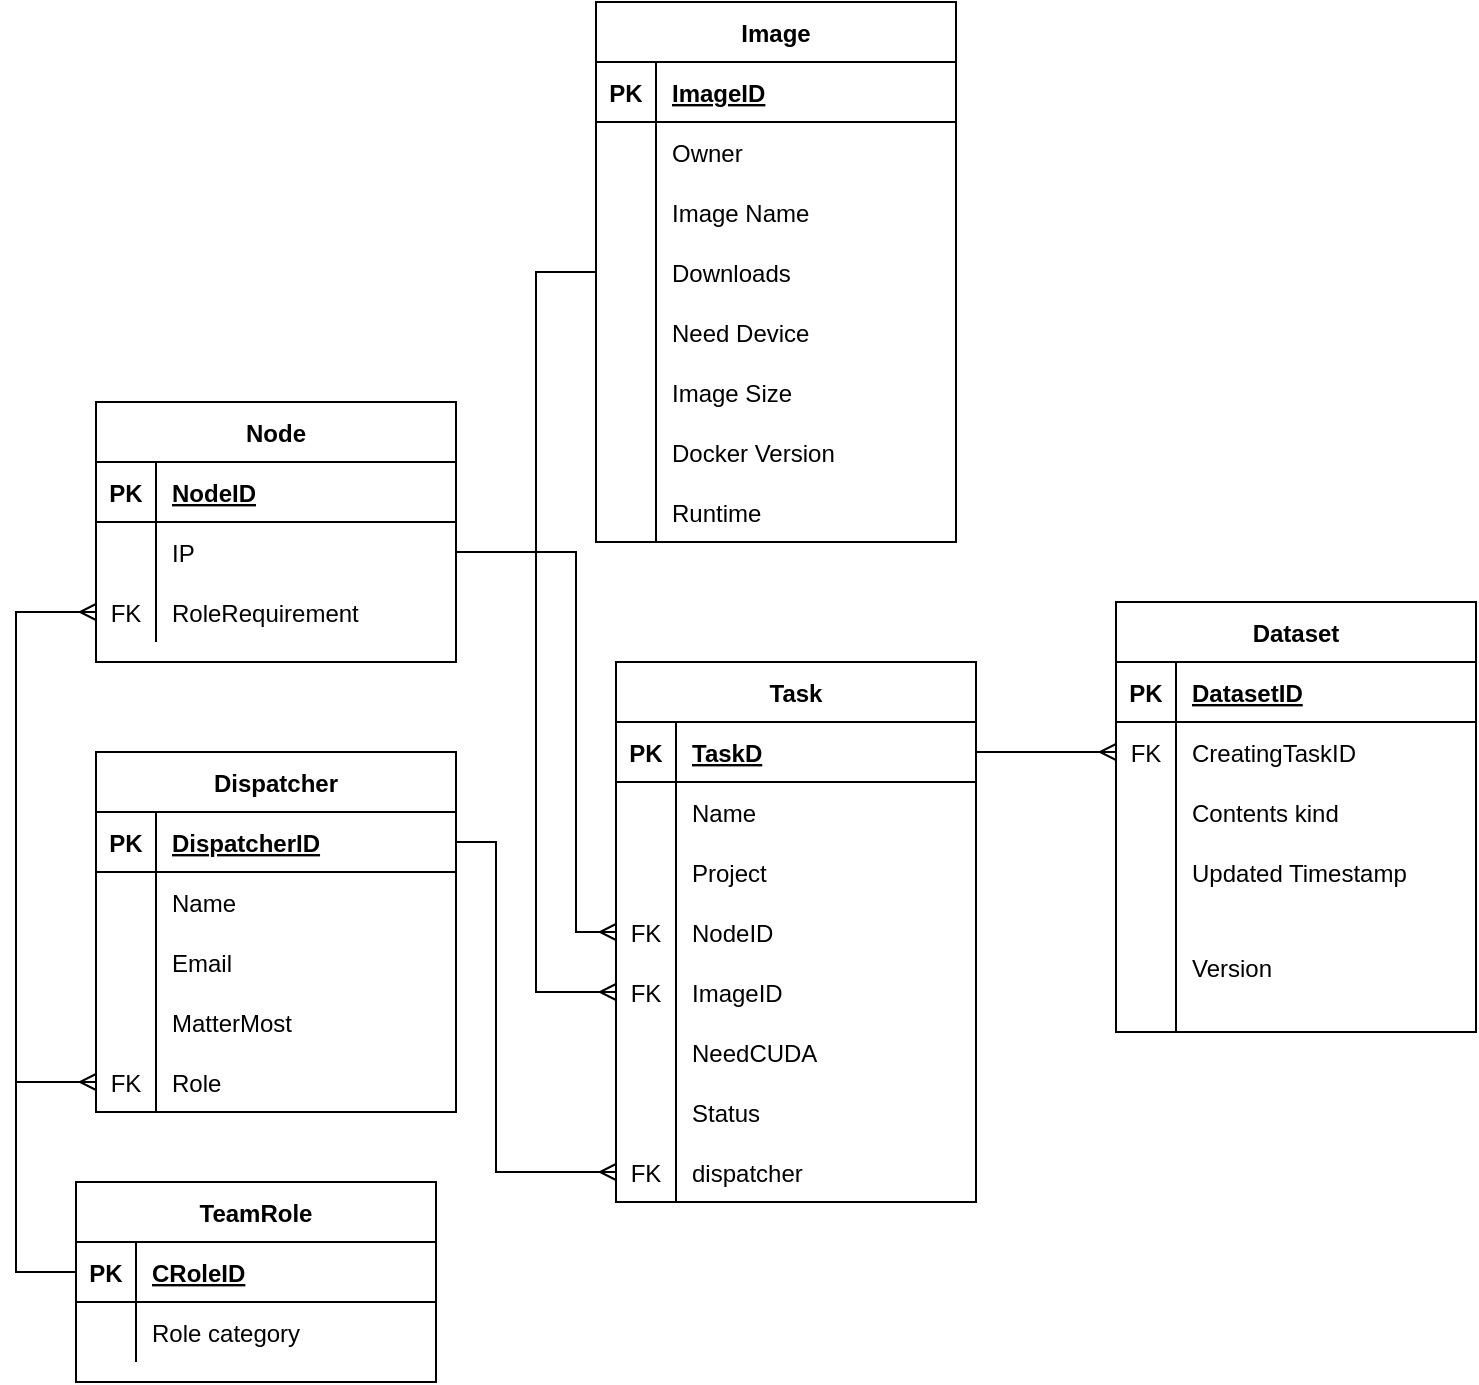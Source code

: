 <mxfile pages="2">
    <diagram id="Lc61Oj9iBNVvq9Qi2prH" name="Страница 1">
        <mxGraphModel grid="1" gridSize="10" guides="1" tooltips="1" connect="1" arrows="1" page="1" fold="1" pageScale="1" pageWidth="827" pageHeight="1169" math="0" shadow="0">
            <root>
                <mxCell id="0"/>
                <mxCell id="1" parent="0"/>
                <mxCell id="X6WaeSLlBuZF8RS0wWXy-1" value="Task" style="shape=table;startSize=30;container=1;collapsible=1;childLayout=tableLayout;fixedRows=1;rowLines=0;fontStyle=1;align=center;resizeLast=1;" parent="1" vertex="1">
                    <mxGeometry x="370" y="730" width="180" height="270" as="geometry"/>
                </mxCell>
                <mxCell id="X6WaeSLlBuZF8RS0wWXy-2" value="" style="shape=partialRectangle;collapsible=0;dropTarget=0;pointerEvents=0;fillColor=none;top=0;left=0;bottom=1;right=0;points=[[0,0.5],[1,0.5]];portConstraint=eastwest;" parent="X6WaeSLlBuZF8RS0wWXy-1" vertex="1">
                    <mxGeometry y="30" width="180" height="30" as="geometry"/>
                </mxCell>
                <mxCell id="X6WaeSLlBuZF8RS0wWXy-3" value="PK" style="shape=partialRectangle;connectable=0;fillColor=none;top=0;left=0;bottom=0;right=0;fontStyle=1;overflow=hidden;" parent="X6WaeSLlBuZF8RS0wWXy-2" vertex="1">
                    <mxGeometry width="30" height="30" as="geometry">
                        <mxRectangle width="30" height="30" as="alternateBounds"/>
                    </mxGeometry>
                </mxCell>
                <mxCell id="X6WaeSLlBuZF8RS0wWXy-4" value="TaskD" style="shape=partialRectangle;connectable=0;fillColor=none;top=0;left=0;bottom=0;right=0;align=left;spacingLeft=6;fontStyle=5;overflow=hidden;" parent="X6WaeSLlBuZF8RS0wWXy-2" vertex="1">
                    <mxGeometry x="30" width="150" height="30" as="geometry">
                        <mxRectangle width="150" height="30" as="alternateBounds"/>
                    </mxGeometry>
                </mxCell>
                <mxCell id="X6WaeSLlBuZF8RS0wWXy-5" value="" style="shape=partialRectangle;collapsible=0;dropTarget=0;pointerEvents=0;fillColor=none;top=0;left=0;bottom=0;right=0;points=[[0,0.5],[1,0.5]];portConstraint=eastwest;" parent="X6WaeSLlBuZF8RS0wWXy-1" vertex="1">
                    <mxGeometry y="60" width="180" height="30" as="geometry"/>
                </mxCell>
                <mxCell id="X6WaeSLlBuZF8RS0wWXy-6" value="" style="shape=partialRectangle;connectable=0;fillColor=none;top=0;left=0;bottom=0;right=0;editable=1;overflow=hidden;" parent="X6WaeSLlBuZF8RS0wWXy-5" vertex="1">
                    <mxGeometry width="30" height="30" as="geometry">
                        <mxRectangle width="30" height="30" as="alternateBounds"/>
                    </mxGeometry>
                </mxCell>
                <mxCell id="X6WaeSLlBuZF8RS0wWXy-7" value="Name" style="shape=partialRectangle;connectable=0;fillColor=none;top=0;left=0;bottom=0;right=0;align=left;spacingLeft=6;overflow=hidden;" parent="X6WaeSLlBuZF8RS0wWXy-5" vertex="1">
                    <mxGeometry x="30" width="150" height="30" as="geometry">
                        <mxRectangle width="150" height="30" as="alternateBounds"/>
                    </mxGeometry>
                </mxCell>
                <mxCell id="X6WaeSLlBuZF8RS0wWXy-8" value="" style="shape=partialRectangle;collapsible=0;dropTarget=0;pointerEvents=0;fillColor=none;top=0;left=0;bottom=0;right=0;points=[[0,0.5],[1,0.5]];portConstraint=eastwest;" parent="X6WaeSLlBuZF8RS0wWXy-1" vertex="1">
                    <mxGeometry y="90" width="180" height="30" as="geometry"/>
                </mxCell>
                <mxCell id="X6WaeSLlBuZF8RS0wWXy-9" value="" style="shape=partialRectangle;connectable=0;fillColor=none;top=0;left=0;bottom=0;right=0;editable=1;overflow=hidden;" parent="X6WaeSLlBuZF8RS0wWXy-8" vertex="1">
                    <mxGeometry width="30" height="30" as="geometry">
                        <mxRectangle width="30" height="30" as="alternateBounds"/>
                    </mxGeometry>
                </mxCell>
                <mxCell id="X6WaeSLlBuZF8RS0wWXy-10" value="Project" style="shape=partialRectangle;connectable=0;fillColor=none;top=0;left=0;bottom=0;right=0;align=left;spacingLeft=6;overflow=hidden;" parent="X6WaeSLlBuZF8RS0wWXy-8" vertex="1">
                    <mxGeometry x="30" width="150" height="30" as="geometry">
                        <mxRectangle width="150" height="30" as="alternateBounds"/>
                    </mxGeometry>
                </mxCell>
                <mxCell id="X6WaeSLlBuZF8RS0wWXy-11" style="shape=partialRectangle;collapsible=0;dropTarget=0;pointerEvents=0;fillColor=none;top=0;left=0;bottom=0;right=0;points=[[0,0.5],[1,0.5]];portConstraint=eastwest;" parent="X6WaeSLlBuZF8RS0wWXy-1" vertex="1">
                    <mxGeometry y="120" width="180" height="30" as="geometry"/>
                </mxCell>
                <mxCell id="X6WaeSLlBuZF8RS0wWXy-12" value="FK" style="shape=partialRectangle;connectable=0;fillColor=none;top=0;left=0;bottom=0;right=0;editable=1;overflow=hidden;" parent="X6WaeSLlBuZF8RS0wWXy-11" vertex="1">
                    <mxGeometry width="30" height="30" as="geometry">
                        <mxRectangle width="30" height="30" as="alternateBounds"/>
                    </mxGeometry>
                </mxCell>
                <mxCell id="X6WaeSLlBuZF8RS0wWXy-13" value="NodeID" style="shape=partialRectangle;connectable=0;fillColor=none;top=0;left=0;bottom=0;right=0;align=left;spacingLeft=6;overflow=hidden;" parent="X6WaeSLlBuZF8RS0wWXy-11" vertex="1">
                    <mxGeometry x="30" width="150" height="30" as="geometry">
                        <mxRectangle width="150" height="30" as="alternateBounds"/>
                    </mxGeometry>
                </mxCell>
                <mxCell id="X6WaeSLlBuZF8RS0wWXy-14" value="" style="shape=partialRectangle;collapsible=0;dropTarget=0;pointerEvents=0;fillColor=none;top=0;left=0;bottom=0;right=0;points=[[0,0.5],[1,0.5]];portConstraint=eastwest;" parent="X6WaeSLlBuZF8RS0wWXy-1" vertex="1">
                    <mxGeometry y="150" width="180" height="30" as="geometry"/>
                </mxCell>
                <mxCell id="X6WaeSLlBuZF8RS0wWXy-15" value="FK" style="shape=partialRectangle;connectable=0;fillColor=none;top=0;left=0;bottom=0;right=0;editable=1;overflow=hidden;" parent="X6WaeSLlBuZF8RS0wWXy-14" vertex="1">
                    <mxGeometry width="30" height="30" as="geometry">
                        <mxRectangle width="30" height="30" as="alternateBounds"/>
                    </mxGeometry>
                </mxCell>
                <mxCell id="X6WaeSLlBuZF8RS0wWXy-16" value="ImageID" style="shape=partialRectangle;connectable=0;fillColor=none;top=0;left=0;bottom=0;right=0;align=left;spacingLeft=6;overflow=hidden;" parent="X6WaeSLlBuZF8RS0wWXy-14" vertex="1">
                    <mxGeometry x="30" width="150" height="30" as="geometry">
                        <mxRectangle width="150" height="30" as="alternateBounds"/>
                    </mxGeometry>
                </mxCell>
                <mxCell id="X6WaeSLlBuZF8RS0wWXy-17" style="shape=partialRectangle;collapsible=0;dropTarget=0;pointerEvents=0;fillColor=none;top=0;left=0;bottom=0;right=0;points=[[0,0.5],[1,0.5]];portConstraint=eastwest;" parent="X6WaeSLlBuZF8RS0wWXy-1" vertex="1">
                    <mxGeometry y="180" width="180" height="30" as="geometry"/>
                </mxCell>
                <mxCell id="X6WaeSLlBuZF8RS0wWXy-18" style="shape=partialRectangle;connectable=0;fillColor=none;top=0;left=0;bottom=0;right=0;editable=1;overflow=hidden;" parent="X6WaeSLlBuZF8RS0wWXy-17" vertex="1">
                    <mxGeometry width="30" height="30" as="geometry">
                        <mxRectangle width="30" height="30" as="alternateBounds"/>
                    </mxGeometry>
                </mxCell>
                <mxCell id="X6WaeSLlBuZF8RS0wWXy-19" value="NeedCUDA" style="shape=partialRectangle;connectable=0;fillColor=none;top=0;left=0;bottom=0;right=0;align=left;spacingLeft=6;overflow=hidden;" parent="X6WaeSLlBuZF8RS0wWXy-17" vertex="1">
                    <mxGeometry x="30" width="150" height="30" as="geometry">
                        <mxRectangle width="150" height="30" as="alternateBounds"/>
                    </mxGeometry>
                </mxCell>
                <mxCell id="X6WaeSLlBuZF8RS0wWXy-20" style="shape=partialRectangle;collapsible=0;dropTarget=0;pointerEvents=0;fillColor=none;top=0;left=0;bottom=0;right=0;points=[[0,0.5],[1,0.5]];portConstraint=eastwest;" parent="X6WaeSLlBuZF8RS0wWXy-1" vertex="1">
                    <mxGeometry y="210" width="180" height="30" as="geometry"/>
                </mxCell>
                <mxCell id="X6WaeSLlBuZF8RS0wWXy-21" style="shape=partialRectangle;connectable=0;fillColor=none;top=0;left=0;bottom=0;right=0;editable=1;overflow=hidden;" parent="X6WaeSLlBuZF8RS0wWXy-20" vertex="1">
                    <mxGeometry width="30" height="30" as="geometry">
                        <mxRectangle width="30" height="30" as="alternateBounds"/>
                    </mxGeometry>
                </mxCell>
                <mxCell id="X6WaeSLlBuZF8RS0wWXy-22" value="Status" style="shape=partialRectangle;connectable=0;fillColor=none;top=0;left=0;bottom=0;right=0;align=left;spacingLeft=6;overflow=hidden;" parent="X6WaeSLlBuZF8RS0wWXy-20" vertex="1">
                    <mxGeometry x="30" width="150" height="30" as="geometry">
                        <mxRectangle width="150" height="30" as="alternateBounds"/>
                    </mxGeometry>
                </mxCell>
                <mxCell id="X6WaeSLlBuZF8RS0wWXy-23" style="shape=partialRectangle;collapsible=0;dropTarget=0;pointerEvents=0;fillColor=none;top=0;left=0;bottom=0;right=0;points=[[0,0.5],[1,0.5]];portConstraint=eastwest;" parent="X6WaeSLlBuZF8RS0wWXy-1" vertex="1">
                    <mxGeometry y="240" width="180" height="30" as="geometry"/>
                </mxCell>
                <mxCell id="X6WaeSLlBuZF8RS0wWXy-24" value="FK" style="shape=partialRectangle;connectable=0;fillColor=none;top=0;left=0;bottom=0;right=0;editable=1;overflow=hidden;" parent="X6WaeSLlBuZF8RS0wWXy-23" vertex="1">
                    <mxGeometry width="30" height="30" as="geometry">
                        <mxRectangle width="30" height="30" as="alternateBounds"/>
                    </mxGeometry>
                </mxCell>
                <mxCell id="X6WaeSLlBuZF8RS0wWXy-25" value="dispatcher" style="shape=partialRectangle;connectable=0;fillColor=none;top=0;left=0;bottom=0;right=0;align=left;spacingLeft=6;overflow=hidden;" parent="X6WaeSLlBuZF8RS0wWXy-23" vertex="1">
                    <mxGeometry x="30" width="150" height="30" as="geometry">
                        <mxRectangle width="150" height="30" as="alternateBounds"/>
                    </mxGeometry>
                </mxCell>
                <mxCell id="X6WaeSLlBuZF8RS0wWXy-26" value="Dispatcher" style="shape=table;startSize=30;container=1;collapsible=1;childLayout=tableLayout;fixedRows=1;rowLines=0;fontStyle=1;align=center;resizeLast=1;" parent="1" vertex="1">
                    <mxGeometry x="110" y="775" width="180" height="180" as="geometry"/>
                </mxCell>
                <mxCell id="X6WaeSLlBuZF8RS0wWXy-27" value="" style="shape=partialRectangle;collapsible=0;dropTarget=0;pointerEvents=0;fillColor=none;top=0;left=0;bottom=1;right=0;points=[[0,0.5],[1,0.5]];portConstraint=eastwest;" parent="X6WaeSLlBuZF8RS0wWXy-26" vertex="1">
                    <mxGeometry y="30" width="180" height="30" as="geometry"/>
                </mxCell>
                <mxCell id="X6WaeSLlBuZF8RS0wWXy-28" value="PK" style="shape=partialRectangle;connectable=0;fillColor=none;top=0;left=0;bottom=0;right=0;fontStyle=1;overflow=hidden;" parent="X6WaeSLlBuZF8RS0wWXy-27" vertex="1">
                    <mxGeometry width="30" height="30" as="geometry"/>
                </mxCell>
                <mxCell id="X6WaeSLlBuZF8RS0wWXy-29" value="DispatcherID" style="shape=partialRectangle;connectable=0;fillColor=none;top=0;left=0;bottom=0;right=0;align=left;spacingLeft=6;fontStyle=5;overflow=hidden;" parent="X6WaeSLlBuZF8RS0wWXy-27" vertex="1">
                    <mxGeometry x="30" width="150" height="30" as="geometry"/>
                </mxCell>
                <mxCell id="X6WaeSLlBuZF8RS0wWXy-30" value="" style="shape=partialRectangle;collapsible=0;dropTarget=0;pointerEvents=0;fillColor=none;top=0;left=0;bottom=0;right=0;points=[[0,0.5],[1,0.5]];portConstraint=eastwest;" parent="X6WaeSLlBuZF8RS0wWXy-26" vertex="1">
                    <mxGeometry y="60" width="180" height="30" as="geometry"/>
                </mxCell>
                <mxCell id="X6WaeSLlBuZF8RS0wWXy-31" value="" style="shape=partialRectangle;connectable=0;fillColor=none;top=0;left=0;bottom=0;right=0;editable=1;overflow=hidden;" parent="X6WaeSLlBuZF8RS0wWXy-30" vertex="1">
                    <mxGeometry width="30" height="30" as="geometry"/>
                </mxCell>
                <mxCell id="X6WaeSLlBuZF8RS0wWXy-32" value="Name" style="shape=partialRectangle;connectable=0;fillColor=none;top=0;left=0;bottom=0;right=0;align=left;spacingLeft=6;overflow=hidden;" parent="X6WaeSLlBuZF8RS0wWXy-30" vertex="1">
                    <mxGeometry x="30" width="150" height="30" as="geometry"/>
                </mxCell>
                <mxCell id="X6WaeSLlBuZF8RS0wWXy-33" style="shape=partialRectangle;collapsible=0;dropTarget=0;pointerEvents=0;fillColor=none;top=0;left=0;bottom=0;right=0;points=[[0,0.5],[1,0.5]];portConstraint=eastwest;" parent="X6WaeSLlBuZF8RS0wWXy-26" vertex="1">
                    <mxGeometry y="90" width="180" height="30" as="geometry"/>
                </mxCell>
                <mxCell id="X6WaeSLlBuZF8RS0wWXy-34" value="" style="shape=partialRectangle;connectable=0;fillColor=none;top=0;left=0;bottom=0;right=0;editable=1;overflow=hidden;" parent="X6WaeSLlBuZF8RS0wWXy-33" vertex="1">
                    <mxGeometry width="30" height="30" as="geometry"/>
                </mxCell>
                <mxCell id="X6WaeSLlBuZF8RS0wWXy-35" value="Email" style="shape=partialRectangle;connectable=0;fillColor=none;top=0;left=0;bottom=0;right=0;align=left;spacingLeft=6;overflow=hidden;" parent="X6WaeSLlBuZF8RS0wWXy-33" vertex="1">
                    <mxGeometry x="30" width="150" height="30" as="geometry"/>
                </mxCell>
                <mxCell id="X6WaeSLlBuZF8RS0wWXy-36" value="" style="shape=partialRectangle;collapsible=0;dropTarget=0;pointerEvents=0;fillColor=none;top=0;left=0;bottom=0;right=0;points=[[0,0.5],[1,0.5]];portConstraint=eastwest;" parent="X6WaeSLlBuZF8RS0wWXy-26" vertex="1">
                    <mxGeometry y="120" width="180" height="30" as="geometry"/>
                </mxCell>
                <mxCell id="X6WaeSLlBuZF8RS0wWXy-37" value="" style="shape=partialRectangle;connectable=0;fillColor=none;top=0;left=0;bottom=0;right=0;editable=1;overflow=hidden;" parent="X6WaeSLlBuZF8RS0wWXy-36" vertex="1">
                    <mxGeometry width="30" height="30" as="geometry"/>
                </mxCell>
                <mxCell id="X6WaeSLlBuZF8RS0wWXy-38" value="MatterMost" style="shape=partialRectangle;connectable=0;fillColor=none;top=0;left=0;bottom=0;right=0;align=left;spacingLeft=6;overflow=hidden;" parent="X6WaeSLlBuZF8RS0wWXy-36" vertex="1">
                    <mxGeometry x="30" width="150" height="30" as="geometry"/>
                </mxCell>
                <mxCell id="X6WaeSLlBuZF8RS0wWXy-39" style="shape=partialRectangle;collapsible=0;dropTarget=0;pointerEvents=0;fillColor=none;top=0;left=0;bottom=0;right=0;points=[[0,0.5],[1,0.5]];portConstraint=eastwest;" parent="X6WaeSLlBuZF8RS0wWXy-26" vertex="1">
                    <mxGeometry y="150" width="180" height="30" as="geometry"/>
                </mxCell>
                <mxCell id="X6WaeSLlBuZF8RS0wWXy-40" value="FK" style="shape=partialRectangle;connectable=0;fillColor=none;top=0;left=0;bottom=0;right=0;editable=1;overflow=hidden;" parent="X6WaeSLlBuZF8RS0wWXy-39" vertex="1">
                    <mxGeometry width="30" height="30" as="geometry"/>
                </mxCell>
                <mxCell id="X6WaeSLlBuZF8RS0wWXy-41" value="Role" style="shape=partialRectangle;connectable=0;fillColor=none;top=0;left=0;bottom=0;right=0;align=left;spacingLeft=6;overflow=hidden;" parent="X6WaeSLlBuZF8RS0wWXy-39" vertex="1">
                    <mxGeometry x="30" width="150" height="30" as="geometry"/>
                </mxCell>
                <object label="Dataset" Test="test" id="X6WaeSLlBuZF8RS0wWXy-42">
                    <mxCell style="shape=table;startSize=30;container=1;collapsible=1;childLayout=tableLayout;fixedRows=1;rowLines=0;fontStyle=1;align=center;resizeLast=1;" parent="1" vertex="1">
                        <mxGeometry x="620" y="700" width="180" height="215" as="geometry"/>
                    </mxCell>
                </object>
                <mxCell id="X6WaeSLlBuZF8RS0wWXy-43" value="" style="shape=partialRectangle;collapsible=0;dropTarget=0;pointerEvents=0;fillColor=none;top=0;left=0;bottom=1;right=0;points=[[0,0.5],[1,0.5]];portConstraint=eastwest;" parent="X6WaeSLlBuZF8RS0wWXy-42" vertex="1">
                    <mxGeometry y="30" width="180" height="30" as="geometry"/>
                </mxCell>
                <mxCell id="X6WaeSLlBuZF8RS0wWXy-44" value="PK" style="shape=partialRectangle;connectable=0;fillColor=none;top=0;left=0;bottom=0;right=0;fontStyle=1;overflow=hidden;" parent="X6WaeSLlBuZF8RS0wWXy-43" vertex="1">
                    <mxGeometry width="30" height="30" as="geometry">
                        <mxRectangle width="30" height="30" as="alternateBounds"/>
                    </mxGeometry>
                </mxCell>
                <mxCell id="X6WaeSLlBuZF8RS0wWXy-45" value="DatasetID" style="shape=partialRectangle;connectable=0;fillColor=none;top=0;left=0;bottom=0;right=0;align=left;spacingLeft=6;fontStyle=5;overflow=hidden;" parent="X6WaeSLlBuZF8RS0wWXy-43" vertex="1">
                    <mxGeometry x="30" width="150" height="30" as="geometry">
                        <mxRectangle width="150" height="30" as="alternateBounds"/>
                    </mxGeometry>
                </mxCell>
                <mxCell id="X6WaeSLlBuZF8RS0wWXy-89" value="" style="shape=partialRectangle;collapsible=0;dropTarget=0;pointerEvents=0;fillColor=none;top=0;left=0;bottom=0;right=0;points=[[0,0.5],[1,0.5]];portConstraint=eastwest;" parent="X6WaeSLlBuZF8RS0wWXy-42" vertex="1">
                    <mxGeometry y="60" width="180" height="30" as="geometry"/>
                </mxCell>
                <mxCell id="X6WaeSLlBuZF8RS0wWXy-90" value="FK" style="shape=partialRectangle;connectable=0;fillColor=none;top=0;left=0;bottom=0;right=0;editable=1;overflow=hidden;" parent="X6WaeSLlBuZF8RS0wWXy-89" vertex="1">
                    <mxGeometry width="30" height="30" as="geometry">
                        <mxRectangle width="30" height="30" as="alternateBounds"/>
                    </mxGeometry>
                </mxCell>
                <mxCell id="X6WaeSLlBuZF8RS0wWXy-91" value="CreatingTaskID" style="shape=partialRectangle;connectable=0;fillColor=none;top=0;left=0;bottom=0;right=0;align=left;spacingLeft=6;overflow=hidden;" parent="X6WaeSLlBuZF8RS0wWXy-89" vertex="1">
                    <mxGeometry x="30" width="150" height="30" as="geometry">
                        <mxRectangle width="150" height="30" as="alternateBounds"/>
                    </mxGeometry>
                </mxCell>
                <mxCell id="X6WaeSLlBuZF8RS0wWXy-52" style="shape=partialRectangle;collapsible=0;dropTarget=0;pointerEvents=0;fillColor=none;top=0;left=0;bottom=0;right=0;points=[[0,0.5],[1,0.5]];portConstraint=eastwest;" parent="X6WaeSLlBuZF8RS0wWXy-42" vertex="1">
                    <mxGeometry y="90" width="180" height="30" as="geometry"/>
                </mxCell>
                <mxCell id="X6WaeSLlBuZF8RS0wWXy-53" style="shape=partialRectangle;connectable=0;fillColor=none;top=0;left=0;bottom=0;right=0;editable=1;overflow=hidden;" parent="X6WaeSLlBuZF8RS0wWXy-52" vertex="1">
                    <mxGeometry width="30" height="30" as="geometry">
                        <mxRectangle width="30" height="30" as="alternateBounds"/>
                    </mxGeometry>
                </mxCell>
                <mxCell id="X6WaeSLlBuZF8RS0wWXy-54" value="Contents kind" style="shape=partialRectangle;connectable=0;fillColor=none;top=0;left=0;bottom=0;right=0;align=left;spacingLeft=6;overflow=hidden;" parent="X6WaeSLlBuZF8RS0wWXy-52" vertex="1">
                    <mxGeometry x="30" width="150" height="30" as="geometry">
                        <mxRectangle width="150" height="30" as="alternateBounds"/>
                    </mxGeometry>
                </mxCell>
                <mxCell id="X6WaeSLlBuZF8RS0wWXy-55" value="" style="shape=partialRectangle;collapsible=0;dropTarget=0;pointerEvents=0;fillColor=none;top=0;left=0;bottom=0;right=0;points=[[0,0.5],[1,0.5]];portConstraint=eastwest;" parent="X6WaeSLlBuZF8RS0wWXy-42" vertex="1">
                    <mxGeometry y="120" width="180" height="30" as="geometry"/>
                </mxCell>
                <mxCell id="X6WaeSLlBuZF8RS0wWXy-56" value="" style="shape=partialRectangle;connectable=0;fillColor=none;top=0;left=0;bottom=0;right=0;editable=1;overflow=hidden;" parent="X6WaeSLlBuZF8RS0wWXy-55" vertex="1">
                    <mxGeometry width="30" height="30" as="geometry">
                        <mxRectangle width="30" height="30" as="alternateBounds"/>
                    </mxGeometry>
                </mxCell>
                <mxCell id="X6WaeSLlBuZF8RS0wWXy-57" value="Updated Timestamp" style="shape=partialRectangle;connectable=0;fillColor=none;top=0;left=0;bottom=0;right=0;align=left;spacingLeft=6;overflow=hidden;" parent="X6WaeSLlBuZF8RS0wWXy-55" vertex="1">
                    <mxGeometry x="30" width="150" height="30" as="geometry">
                        <mxRectangle width="150" height="30" as="alternateBounds"/>
                    </mxGeometry>
                </mxCell>
                <mxCell id="X6WaeSLlBuZF8RS0wWXy-58" style="shape=partialRectangle;collapsible=0;dropTarget=0;pointerEvents=0;fillColor=none;top=0;left=0;bottom=0;right=0;points=[[0,0.5],[1,0.5]];portConstraint=eastwest;" parent="X6WaeSLlBuZF8RS0wWXy-42" vertex="1">
                    <mxGeometry y="150" width="180" height="65" as="geometry"/>
                </mxCell>
                <mxCell id="X6WaeSLlBuZF8RS0wWXy-59" style="shape=partialRectangle;connectable=0;fillColor=none;top=0;left=0;bottom=0;right=0;editable=1;overflow=hidden;" parent="X6WaeSLlBuZF8RS0wWXy-58" vertex="1">
                    <mxGeometry width="30" height="65" as="geometry">
                        <mxRectangle width="30" height="65" as="alternateBounds"/>
                    </mxGeometry>
                </mxCell>
                <mxCell id="X6WaeSLlBuZF8RS0wWXy-60" value="Version" style="shape=partialRectangle;connectable=0;fillColor=none;top=0;left=0;bottom=0;right=0;align=left;spacingLeft=6;overflow=hidden;" parent="X6WaeSLlBuZF8RS0wWXy-58" vertex="1">
                    <mxGeometry x="30" width="150" height="65" as="geometry">
                        <mxRectangle width="150" height="65" as="alternateBounds"/>
                    </mxGeometry>
                </mxCell>
                <mxCell id="X6WaeSLlBuZF8RS0wWXy-61" value="Image" style="shape=table;startSize=30;container=1;collapsible=1;childLayout=tableLayout;fixedRows=1;rowLines=0;fontStyle=1;align=center;resizeLast=1;" parent="1" vertex="1">
                    <mxGeometry x="360" y="400" width="180" height="270" as="geometry"/>
                </mxCell>
                <mxCell id="X6WaeSLlBuZF8RS0wWXy-62" value="" style="shape=partialRectangle;collapsible=0;dropTarget=0;pointerEvents=0;fillColor=none;top=0;left=0;bottom=1;right=0;points=[[0,0.5],[1,0.5]];portConstraint=eastwest;" parent="X6WaeSLlBuZF8RS0wWXy-61" vertex="1">
                    <mxGeometry y="30" width="180" height="30" as="geometry"/>
                </mxCell>
                <mxCell id="X6WaeSLlBuZF8RS0wWXy-63" value="PK" style="shape=partialRectangle;connectable=0;fillColor=none;top=0;left=0;bottom=0;right=0;fontStyle=1;overflow=hidden;" parent="X6WaeSLlBuZF8RS0wWXy-62" vertex="1">
                    <mxGeometry width="30" height="30" as="geometry">
                        <mxRectangle width="30" height="30" as="alternateBounds"/>
                    </mxGeometry>
                </mxCell>
                <mxCell id="X6WaeSLlBuZF8RS0wWXy-64" value="ImageID" style="shape=partialRectangle;connectable=0;fillColor=none;top=0;left=0;bottom=0;right=0;align=left;spacingLeft=6;fontStyle=5;overflow=hidden;" parent="X6WaeSLlBuZF8RS0wWXy-62" vertex="1">
                    <mxGeometry x="30" width="150" height="30" as="geometry">
                        <mxRectangle width="150" height="30" as="alternateBounds"/>
                    </mxGeometry>
                </mxCell>
                <mxCell id="X6WaeSLlBuZF8RS0wWXy-65" value="" style="shape=partialRectangle;collapsible=0;dropTarget=0;pointerEvents=0;fillColor=none;top=0;left=0;bottom=0;right=0;points=[[0,0.5],[1,0.5]];portConstraint=eastwest;" parent="X6WaeSLlBuZF8RS0wWXy-61" vertex="1">
                    <mxGeometry y="60" width="180" height="30" as="geometry"/>
                </mxCell>
                <mxCell id="X6WaeSLlBuZF8RS0wWXy-66" value="" style="shape=partialRectangle;connectable=0;fillColor=none;top=0;left=0;bottom=0;right=0;editable=1;overflow=hidden;" parent="X6WaeSLlBuZF8RS0wWXy-65" vertex="1">
                    <mxGeometry width="30" height="30" as="geometry">
                        <mxRectangle width="30" height="30" as="alternateBounds"/>
                    </mxGeometry>
                </mxCell>
                <mxCell id="X6WaeSLlBuZF8RS0wWXy-67" value="Owner" style="shape=partialRectangle;connectable=0;fillColor=none;top=0;left=0;bottom=0;right=0;align=left;spacingLeft=6;overflow=hidden;" parent="X6WaeSLlBuZF8RS0wWXy-65" vertex="1">
                    <mxGeometry x="30" width="150" height="30" as="geometry">
                        <mxRectangle width="150" height="30" as="alternateBounds"/>
                    </mxGeometry>
                </mxCell>
                <mxCell id="X6WaeSLlBuZF8RS0wWXy-68" value="" style="shape=partialRectangle;collapsible=0;dropTarget=0;pointerEvents=0;fillColor=none;top=0;left=0;bottom=0;right=0;points=[[0,0.5],[1,0.5]];portConstraint=eastwest;" parent="X6WaeSLlBuZF8RS0wWXy-61" vertex="1">
                    <mxGeometry y="90" width="180" height="30" as="geometry"/>
                </mxCell>
                <mxCell id="X6WaeSLlBuZF8RS0wWXy-69" value="" style="shape=partialRectangle;connectable=0;fillColor=none;top=0;left=0;bottom=0;right=0;editable=1;overflow=hidden;" parent="X6WaeSLlBuZF8RS0wWXy-68" vertex="1">
                    <mxGeometry width="30" height="30" as="geometry">
                        <mxRectangle width="30" height="30" as="alternateBounds"/>
                    </mxGeometry>
                </mxCell>
                <mxCell id="X6WaeSLlBuZF8RS0wWXy-70" value="Image Name" style="shape=partialRectangle;connectable=0;fillColor=none;top=0;left=0;bottom=0;right=0;align=left;spacingLeft=6;overflow=hidden;" parent="X6WaeSLlBuZF8RS0wWXy-68" vertex="1">
                    <mxGeometry x="30" width="150" height="30" as="geometry">
                        <mxRectangle width="150" height="30" as="alternateBounds"/>
                    </mxGeometry>
                </mxCell>
                <mxCell id="X6WaeSLlBuZF8RS0wWXy-71" style="shape=partialRectangle;collapsible=0;dropTarget=0;pointerEvents=0;fillColor=none;top=0;left=0;bottom=0;right=0;points=[[0,0.5],[1,0.5]];portConstraint=eastwest;" parent="X6WaeSLlBuZF8RS0wWXy-61" vertex="1">
                    <mxGeometry y="120" width="180" height="30" as="geometry"/>
                </mxCell>
                <mxCell id="X6WaeSLlBuZF8RS0wWXy-72" style="shape=partialRectangle;connectable=0;fillColor=none;top=0;left=0;bottom=0;right=0;editable=1;overflow=hidden;" parent="X6WaeSLlBuZF8RS0wWXy-71" vertex="1">
                    <mxGeometry width="30" height="30" as="geometry">
                        <mxRectangle width="30" height="30" as="alternateBounds"/>
                    </mxGeometry>
                </mxCell>
                <mxCell id="X6WaeSLlBuZF8RS0wWXy-73" value="Downloads" style="shape=partialRectangle;connectable=0;fillColor=none;top=0;left=0;bottom=0;right=0;align=left;spacingLeft=6;overflow=hidden;" parent="X6WaeSLlBuZF8RS0wWXy-71" vertex="1">
                    <mxGeometry x="30" width="150" height="30" as="geometry">
                        <mxRectangle width="150" height="30" as="alternateBounds"/>
                    </mxGeometry>
                </mxCell>
                <mxCell id="X6WaeSLlBuZF8RS0wWXy-74" value="" style="shape=partialRectangle;collapsible=0;dropTarget=0;pointerEvents=0;fillColor=none;top=0;left=0;bottom=0;right=0;points=[[0,0.5],[1,0.5]];portConstraint=eastwest;" parent="X6WaeSLlBuZF8RS0wWXy-61" vertex="1">
                    <mxGeometry y="150" width="180" height="30" as="geometry"/>
                </mxCell>
                <mxCell id="X6WaeSLlBuZF8RS0wWXy-75" value="" style="shape=partialRectangle;connectable=0;fillColor=none;top=0;left=0;bottom=0;right=0;editable=1;overflow=hidden;" parent="X6WaeSLlBuZF8RS0wWXy-74" vertex="1">
                    <mxGeometry width="30" height="30" as="geometry">
                        <mxRectangle width="30" height="30" as="alternateBounds"/>
                    </mxGeometry>
                </mxCell>
                <mxCell id="X6WaeSLlBuZF8RS0wWXy-76" value="Need Device" style="shape=partialRectangle;connectable=0;fillColor=none;top=0;left=0;bottom=0;right=0;align=left;spacingLeft=6;overflow=hidden;" parent="X6WaeSLlBuZF8RS0wWXy-74" vertex="1">
                    <mxGeometry x="30" width="150" height="30" as="geometry">
                        <mxRectangle width="150" height="30" as="alternateBounds"/>
                    </mxGeometry>
                </mxCell>
                <mxCell id="X6WaeSLlBuZF8RS0wWXy-77" style="shape=partialRectangle;collapsible=0;dropTarget=0;pointerEvents=0;fillColor=none;top=0;left=0;bottom=0;right=0;points=[[0,0.5],[1,0.5]];portConstraint=eastwest;" parent="X6WaeSLlBuZF8RS0wWXy-61" vertex="1">
                    <mxGeometry y="180" width="180" height="30" as="geometry"/>
                </mxCell>
                <mxCell id="X6WaeSLlBuZF8RS0wWXy-78" style="shape=partialRectangle;connectable=0;fillColor=none;top=0;left=0;bottom=0;right=0;editable=1;overflow=hidden;" parent="X6WaeSLlBuZF8RS0wWXy-77" vertex="1">
                    <mxGeometry width="30" height="30" as="geometry">
                        <mxRectangle width="30" height="30" as="alternateBounds"/>
                    </mxGeometry>
                </mxCell>
                <mxCell id="X6WaeSLlBuZF8RS0wWXy-79" value="Image Size" style="shape=partialRectangle;connectable=0;fillColor=none;top=0;left=0;bottom=0;right=0;align=left;spacingLeft=6;overflow=hidden;" parent="X6WaeSLlBuZF8RS0wWXy-77" vertex="1">
                    <mxGeometry x="30" width="150" height="30" as="geometry">
                        <mxRectangle width="150" height="30" as="alternateBounds"/>
                    </mxGeometry>
                </mxCell>
                <mxCell id="X6WaeSLlBuZF8RS0wWXy-80" style="shape=partialRectangle;collapsible=0;dropTarget=0;pointerEvents=0;fillColor=none;top=0;left=0;bottom=0;right=0;points=[[0,0.5],[1,0.5]];portConstraint=eastwest;" parent="X6WaeSLlBuZF8RS0wWXy-61" vertex="1">
                    <mxGeometry y="210" width="180" height="30" as="geometry"/>
                </mxCell>
                <mxCell id="X6WaeSLlBuZF8RS0wWXy-81" style="shape=partialRectangle;connectable=0;fillColor=none;top=0;left=0;bottom=0;right=0;editable=1;overflow=hidden;" parent="X6WaeSLlBuZF8RS0wWXy-80" vertex="1">
                    <mxGeometry width="30" height="30" as="geometry">
                        <mxRectangle width="30" height="30" as="alternateBounds"/>
                    </mxGeometry>
                </mxCell>
                <mxCell id="X6WaeSLlBuZF8RS0wWXy-82" value="Docker Version" style="shape=partialRectangle;connectable=0;fillColor=none;top=0;left=0;bottom=0;right=0;align=left;spacingLeft=6;overflow=hidden;" parent="X6WaeSLlBuZF8RS0wWXy-80" vertex="1">
                    <mxGeometry x="30" width="150" height="30" as="geometry">
                        <mxRectangle width="150" height="30" as="alternateBounds"/>
                    </mxGeometry>
                </mxCell>
                <mxCell id="X6WaeSLlBuZF8RS0wWXy-83" style="shape=partialRectangle;collapsible=0;dropTarget=0;pointerEvents=0;fillColor=none;top=0;left=0;bottom=0;right=0;points=[[0,0.5],[1,0.5]];portConstraint=eastwest;" parent="X6WaeSLlBuZF8RS0wWXy-61" vertex="1">
                    <mxGeometry y="240" width="180" height="30" as="geometry"/>
                </mxCell>
                <mxCell id="X6WaeSLlBuZF8RS0wWXy-84" style="shape=partialRectangle;connectable=0;fillColor=none;top=0;left=0;bottom=0;right=0;editable=1;overflow=hidden;" parent="X6WaeSLlBuZF8RS0wWXy-83" vertex="1">
                    <mxGeometry width="30" height="30" as="geometry">
                        <mxRectangle width="30" height="30" as="alternateBounds"/>
                    </mxGeometry>
                </mxCell>
                <mxCell id="X6WaeSLlBuZF8RS0wWXy-85" value="Runtime" style="shape=partialRectangle;connectable=0;fillColor=none;top=0;left=0;bottom=0;right=0;align=left;spacingLeft=6;overflow=hidden;" parent="X6WaeSLlBuZF8RS0wWXy-83" vertex="1">
                    <mxGeometry x="30" width="150" height="30" as="geometry">
                        <mxRectangle width="150" height="30" as="alternateBounds"/>
                    </mxGeometry>
                </mxCell>
                <mxCell id="X6WaeSLlBuZF8RS0wWXy-87" style="edgeStyle=orthogonalEdgeStyle;rounded=0;orthogonalLoop=1;jettySize=auto;html=1;exitX=1;exitY=0.5;exitDx=0;exitDy=0;endArrow=ERmany;endFill=0;entryX=0;entryY=0.5;entryDx=0;entryDy=0;" parent="1" source="X6WaeSLlBuZF8RS0wWXy-27" target="X6WaeSLlBuZF8RS0wWXy-23" edge="1">
                    <mxGeometry relative="1" as="geometry">
                        <mxPoint x="765" y="840" as="targetPoint"/>
                        <mxPoint x="360" y="825" as="sourcePoint"/>
                        <Array as="points">
                            <mxPoint x="310" y="820"/>
                            <mxPoint x="310" y="985"/>
                        </Array>
                    </mxGeometry>
                </mxCell>
                <mxCell id="X6WaeSLlBuZF8RS0wWXy-94" value="TeamRole" style="shape=table;startSize=30;container=1;collapsible=1;childLayout=tableLayout;fixedRows=1;rowLines=0;fontStyle=1;align=center;resizeLast=1;" parent="1" vertex="1">
                    <mxGeometry x="100" y="990" width="180" height="100" as="geometry"/>
                </mxCell>
                <mxCell id="X6WaeSLlBuZF8RS0wWXy-95" value="" style="shape=partialRectangle;collapsible=0;dropTarget=0;pointerEvents=0;fillColor=none;top=0;left=0;bottom=1;right=0;points=[[0,0.5],[1,0.5]];portConstraint=eastwest;" parent="X6WaeSLlBuZF8RS0wWXy-94" vertex="1">
                    <mxGeometry y="30" width="180" height="30" as="geometry"/>
                </mxCell>
                <mxCell id="X6WaeSLlBuZF8RS0wWXy-96" value="PK" style="shape=partialRectangle;connectable=0;fillColor=none;top=0;left=0;bottom=0;right=0;fontStyle=1;overflow=hidden;" parent="X6WaeSLlBuZF8RS0wWXy-95" vertex="1">
                    <mxGeometry width="30" height="30" as="geometry"/>
                </mxCell>
                <mxCell id="X6WaeSLlBuZF8RS0wWXy-97" value="CRoleID" style="shape=partialRectangle;connectable=0;fillColor=none;top=0;left=0;bottom=0;right=0;align=left;spacingLeft=6;fontStyle=5;overflow=hidden;" parent="X6WaeSLlBuZF8RS0wWXy-95" vertex="1">
                    <mxGeometry x="30" width="150" height="30" as="geometry"/>
                </mxCell>
                <mxCell id="X6WaeSLlBuZF8RS0wWXy-101" value="" style="shape=partialRectangle;collapsible=0;dropTarget=0;pointerEvents=0;fillColor=none;top=0;left=0;bottom=0;right=0;points=[[0,0.5],[1,0.5]];portConstraint=eastwest;" parent="X6WaeSLlBuZF8RS0wWXy-94" vertex="1">
                    <mxGeometry y="60" width="180" height="30" as="geometry"/>
                </mxCell>
                <mxCell id="X6WaeSLlBuZF8RS0wWXy-102" value="" style="shape=partialRectangle;connectable=0;fillColor=none;top=0;left=0;bottom=0;right=0;editable=1;overflow=hidden;" parent="X6WaeSLlBuZF8RS0wWXy-101" vertex="1">
                    <mxGeometry width="30" height="30" as="geometry"/>
                </mxCell>
                <mxCell id="X6WaeSLlBuZF8RS0wWXy-103" value="Role category" style="shape=partialRectangle;connectable=0;fillColor=none;top=0;left=0;bottom=0;right=0;align=left;spacingLeft=6;overflow=hidden;" parent="X6WaeSLlBuZF8RS0wWXy-101" vertex="1">
                    <mxGeometry x="30" width="150" height="30" as="geometry"/>
                </mxCell>
                <mxCell id="X6WaeSLlBuZF8RS0wWXy-107" style="edgeStyle=orthogonalEdgeStyle;rounded=0;orthogonalLoop=1;jettySize=auto;html=1;exitX=0;exitY=0.5;exitDx=0;exitDy=0;endArrow=ERmany;endFill=0;entryX=0;entryY=0.5;entryDx=0;entryDy=0;" parent="1" source="X6WaeSLlBuZF8RS0wWXy-95" target="X6WaeSLlBuZF8RS0wWXy-39" edge="1">
                    <mxGeometry relative="1" as="geometry">
                        <mxPoint x="110" y="935" as="targetPoint"/>
                        <mxPoint x="10" y="510" as="sourcePoint"/>
                        <Array as="points">
                            <mxPoint x="70" y="1035"/>
                            <mxPoint x="70" y="940"/>
                        </Array>
                    </mxGeometry>
                </mxCell>
                <mxCell id="X6WaeSLlBuZF8RS0wWXy-108" value="Node" style="shape=table;startSize=30;container=1;collapsible=1;childLayout=tableLayout;fixedRows=1;rowLines=0;fontStyle=1;align=center;resizeLast=1;" parent="1" vertex="1">
                    <mxGeometry x="110" y="600" width="180" height="130" as="geometry">
                        <mxRectangle x="100" y="630" width="60" height="30" as="alternateBounds"/>
                    </mxGeometry>
                </mxCell>
                <mxCell id="X6WaeSLlBuZF8RS0wWXy-109" value="" style="shape=partialRectangle;collapsible=0;dropTarget=0;pointerEvents=0;fillColor=none;top=0;left=0;bottom=1;right=0;points=[[0,0.5],[1,0.5]];portConstraint=eastwest;" parent="X6WaeSLlBuZF8RS0wWXy-108" vertex="1">
                    <mxGeometry y="30" width="180" height="30" as="geometry"/>
                </mxCell>
                <mxCell id="X6WaeSLlBuZF8RS0wWXy-110" value="PK" style="shape=partialRectangle;connectable=0;fillColor=none;top=0;left=0;bottom=0;right=0;fontStyle=1;overflow=hidden;" parent="X6WaeSLlBuZF8RS0wWXy-109" vertex="1">
                    <mxGeometry width="30" height="30" as="geometry">
                        <mxRectangle width="30" height="30" as="alternateBounds"/>
                    </mxGeometry>
                </mxCell>
                <mxCell id="X6WaeSLlBuZF8RS0wWXy-111" value="NodeID" style="shape=partialRectangle;connectable=0;fillColor=none;top=0;left=0;bottom=0;right=0;align=left;spacingLeft=6;fontStyle=5;overflow=hidden;" parent="X6WaeSLlBuZF8RS0wWXy-109" vertex="1">
                    <mxGeometry x="30" width="150" height="30" as="geometry">
                        <mxRectangle width="150" height="30" as="alternateBounds"/>
                    </mxGeometry>
                </mxCell>
                <mxCell id="X6WaeSLlBuZF8RS0wWXy-112" value="" style="shape=partialRectangle;collapsible=0;dropTarget=0;pointerEvents=0;fillColor=none;top=0;left=0;bottom=0;right=0;points=[[0,0.5],[1,0.5]];portConstraint=eastwest;" parent="X6WaeSLlBuZF8RS0wWXy-108" vertex="1">
                    <mxGeometry y="60" width="180" height="30" as="geometry"/>
                </mxCell>
                <mxCell id="X6WaeSLlBuZF8RS0wWXy-113" value="" style="shape=partialRectangle;connectable=0;fillColor=none;top=0;left=0;bottom=0;right=0;editable=1;overflow=hidden;" parent="X6WaeSLlBuZF8RS0wWXy-112" vertex="1">
                    <mxGeometry width="30" height="30" as="geometry">
                        <mxRectangle width="30" height="30" as="alternateBounds"/>
                    </mxGeometry>
                </mxCell>
                <mxCell id="X6WaeSLlBuZF8RS0wWXy-114" value="IP" style="shape=partialRectangle;connectable=0;fillColor=none;top=0;left=0;bottom=0;right=0;align=left;spacingLeft=6;overflow=hidden;" parent="X6WaeSLlBuZF8RS0wWXy-112" vertex="1">
                    <mxGeometry x="30" width="150" height="30" as="geometry">
                        <mxRectangle width="150" height="30" as="alternateBounds"/>
                    </mxGeometry>
                </mxCell>
                <mxCell id="12" style="shape=partialRectangle;collapsible=0;dropTarget=0;pointerEvents=0;fillColor=none;top=0;left=0;bottom=0;right=0;points=[[0,0.5],[1,0.5]];portConstraint=eastwest;" parent="X6WaeSLlBuZF8RS0wWXy-108" vertex="1">
                    <mxGeometry y="90" width="180" height="30" as="geometry"/>
                </mxCell>
                <mxCell id="13" value="FK" style="shape=partialRectangle;connectable=0;fillColor=none;top=0;left=0;bottom=0;right=0;editable=1;overflow=hidden;" parent="12" vertex="1">
                    <mxGeometry width="30" height="30" as="geometry">
                        <mxRectangle width="30" height="30" as="alternateBounds"/>
                    </mxGeometry>
                </mxCell>
                <mxCell id="14" value="RoleRequirement" style="shape=partialRectangle;connectable=0;fillColor=none;top=0;left=0;bottom=0;right=0;align=left;spacingLeft=6;overflow=hidden;" parent="12" vertex="1">
                    <mxGeometry x="30" width="150" height="30" as="geometry">
                        <mxRectangle width="150" height="30" as="alternateBounds"/>
                    </mxGeometry>
                </mxCell>
                <mxCell id="X6WaeSLlBuZF8RS0wWXy-115" style="edgeStyle=orthogonalEdgeStyle;rounded=0;orthogonalLoop=1;jettySize=auto;html=1;exitX=1;exitY=0.5;exitDx=0;exitDy=0;endArrow=ERmany;endFill=0;entryX=0;entryY=0.5;entryDx=0;entryDy=0;" parent="1" source="X6WaeSLlBuZF8RS0wWXy-109" target="X6WaeSLlBuZF8RS0wWXy-11" edge="1">
                    <mxGeometry relative="1" as="geometry">
                        <mxPoint x="370" y="995" as="targetPoint"/>
                        <mxPoint x="300" y="830" as="sourcePoint"/>
                        <Array as="points">
                            <mxPoint x="350" y="675"/>
                            <mxPoint x="350" y="865"/>
                        </Array>
                    </mxGeometry>
                </mxCell>
                <mxCell id="6" style="edgeStyle=orthogonalEdgeStyle;shape=connector;rounded=0;html=1;exitX=1;exitY=0.5;exitDx=0;exitDy=0;entryX=0;entryY=0.5;entryDx=0;entryDy=0;labelBackgroundColor=default;fontFamily=Helvetica;fontSize=11;fontColor=default;endArrow=ERmany;endFill=0;strokeColor=default;" parent="1" source="X6WaeSLlBuZF8RS0wWXy-2" target="X6WaeSLlBuZF8RS0wWXy-89" edge="1">
                    <mxGeometry relative="1" as="geometry"/>
                </mxCell>
                <mxCell id="11" style="edgeStyle=orthogonalEdgeStyle;shape=connector;rounded=0;html=1;exitX=0;exitY=0.5;exitDx=0;exitDy=0;entryX=0;entryY=0.5;entryDx=0;entryDy=0;labelBackgroundColor=default;fontFamily=Helvetica;fontSize=11;fontColor=default;endArrow=ERmany;endFill=0;strokeColor=default;" parent="1" source="X6WaeSLlBuZF8RS0wWXy-71" target="X6WaeSLlBuZF8RS0wWXy-14" edge="1">
                    <mxGeometry relative="1" as="geometry">
                        <Array as="points">
                            <mxPoint x="330" y="535"/>
                            <mxPoint x="330" y="895"/>
                        </Array>
                    </mxGeometry>
                </mxCell>
                <mxCell id="16" style="edgeStyle=orthogonalEdgeStyle;shape=connector;rounded=0;html=1;exitX=0;exitY=0.5;exitDx=0;exitDy=0;entryX=0;entryY=0.5;entryDx=0;entryDy=0;labelBackgroundColor=default;fontFamily=Helvetica;fontSize=11;fontColor=default;endArrow=ERmany;endFill=0;strokeColor=default;" parent="1" source="X6WaeSLlBuZF8RS0wWXy-95" target="12" edge="1">
                    <mxGeometry relative="1" as="geometry">
                        <Array as="points">
                            <mxPoint x="70" y="1035"/>
                            <mxPoint x="70" y="705"/>
                        </Array>
                    </mxGeometry>
                </mxCell>
            </root>
        </mxGraphModel>
    </diagram>
    <diagram id="2diQ4-hwBHMUEnQ9NyKu" name="Page-2">
        <mxGraphModel dx="768" dy="561" grid="1" gridSize="10" guides="1" tooltips="1" connect="1" arrows="1" fold="1" page="1" pageScale="1" pageWidth="827" pageHeight="1169" math="0" shadow="0">
            <root>
                <mxCell id="QUErZSxBeOXtRjEbxhGZ-0"/>
                <mxCell id="QUErZSxBeOXtRjEbxhGZ-1" parent="QUErZSxBeOXtRjEbxhGZ-0"/>
                <mxCell id="nv4Wm8pneEdksD6AuAwR-0" style="edgeStyle=orthogonalEdgeStyle;rounded=0;orthogonalLoop=1;jettySize=auto;html=1;exitX=1;exitY=0.5;exitDx=0;exitDy=0;endArrow=ERmany;endFill=0;entryX=1;entryY=0.5;entryDx=0;entryDy=0;" parent="QUErZSxBeOXtRjEbxhGZ-1" source="QUErZSxBeOXtRjEbxhGZ-2" target="QUErZSxBeOXtRjEbxhGZ-2" edge="1">
                    <mxGeometry relative="1" as="geometry"/>
                </mxCell>
                <mxCell id="nv4Wm8pneEdksD6AuAwR-1" style="edgeStyle=orthogonalEdgeStyle;rounded=0;orthogonalLoop=1;jettySize=auto;html=1;exitX=1;exitY=0.5;exitDx=0;exitDy=0;entryX=0;entryY=0.5;entryDx=0;entryDy=0;endArrow=ERmany;endFill=0;" parent="QUErZSxBeOXtRjEbxhGZ-1" source="QUErZSxBeOXtRjEbxhGZ-2" target="mXQsJh9ihvSc5o1EyLFA-0" edge="1">
                    <mxGeometry relative="1" as="geometry"/>
                </mxCell>
                <mxCell id="fsMdqgzmRfe8awBC-d0W-8" style="edgeStyle=orthogonalEdgeStyle;rounded=0;orthogonalLoop=1;jettySize=auto;html=1;exitX=0.25;exitY=0;exitDx=0;exitDy=0;entryX=0;entryY=0.5;entryDx=0;entryDy=0;endArrow=none;endFill=0;" parent="QUErZSxBeOXtRjEbxhGZ-1" source="QUErZSxBeOXtRjEbxhGZ-2" target="fsMdqgzmRfe8awBC-d0W-0" edge="1">
                    <mxGeometry relative="1" as="geometry">
                        <Array as="points">
                            <mxPoint x="150" y="470"/>
                            <mxPoint x="150" y="60"/>
                        </Array>
                    </mxGeometry>
                </mxCell>
                <mxCell id="QUErZSxBeOXtRjEbxhGZ-2" value="&lt;span style=&quot;font-weight: 700&quot;&gt;Images&lt;/span&gt;" style="rounded=0;whiteSpace=wrap;html=1;" parent="QUErZSxBeOXtRjEbxhGZ-1" vertex="1">
                    <mxGeometry x="130" y="470" width="120" height="60" as="geometry"/>
                </mxCell>
                <mxCell id="fsMdqgzmRfe8awBC-d0W-42" style="edgeStyle=orthogonalEdgeStyle;rounded=0;orthogonalLoop=1;jettySize=auto;html=1;exitX=0.25;exitY=0;exitDx=0;exitDy=0;entryX=0;entryY=0.5;entryDx=0;entryDy=0;endArrow=none;endFill=0;" parent="QUErZSxBeOXtRjEbxhGZ-1" source="mXQsJh9ihvSc5o1EyLFA-0" target="fsMdqgzmRfe8awBC-d0W-41" edge="1">
                    <mxGeometry relative="1" as="geometry">
                        <Array as="points">
                            <mxPoint x="470" y="470"/>
                            <mxPoint x="470" y="70"/>
                        </Array>
                    </mxGeometry>
                </mxCell>
                <mxCell id="mXQsJh9ihvSc5o1EyLFA-0" value="&lt;span style=&quot;font-weight: 700&quot;&gt;Task&lt;/span&gt;" style="rounded=0;whiteSpace=wrap;html=1;" parent="QUErZSxBeOXtRjEbxhGZ-1" vertex="1">
                    <mxGeometry x="450" y="470" width="120" height="60" as="geometry"/>
                </mxCell>
                <mxCell id="nv4Wm8pneEdksD6AuAwR-2" style="edgeStyle=orthogonalEdgeStyle;rounded=0;orthogonalLoop=1;jettySize=auto;html=1;exitX=0;exitY=0.5;exitDx=0;exitDy=0;entryX=1;entryY=0.5;entryDx=0;entryDy=0;endArrow=ERmany;endFill=0;" parent="QUErZSxBeOXtRjEbxhGZ-1" source="mXQsJh9ihvSc5o1EyLFA-0" target="QUErZSxBeOXtRjEbxhGZ-2" edge="1">
                    <mxGeometry relative="1" as="geometry">
                        <mxPoint x="300" y="510" as="sourcePoint"/>
                        <mxPoint x="470" y="510" as="targetPoint"/>
                    </mxGeometry>
                </mxCell>
                <mxCell id="9HM8TzOrtLZjj-nBusjo-0" style="edgeStyle=orthogonalEdgeStyle;rounded=0;orthogonalLoop=1;jettySize=auto;html=1;exitX=0.5;exitY=0;exitDx=0;exitDy=0;endArrow=none;endFill=0;" parent="QUErZSxBeOXtRjEbxhGZ-1" source="nv4Wm8pneEdksD6AuAwR-3" edge="1">
                    <mxGeometry relative="1" as="geometry">
                        <mxPoint x="370" y="500" as="targetPoint"/>
                    </mxGeometry>
                </mxCell>
                <mxCell id="fsMdqgzmRfe8awBC-d0W-22" style="edgeStyle=orthogonalEdgeStyle;rounded=0;orthogonalLoop=1;jettySize=auto;html=1;exitX=0.25;exitY=1;exitDx=0;exitDy=0;endArrow=none;endFill=0;" parent="QUErZSxBeOXtRjEbxhGZ-1" source="nv4Wm8pneEdksD6AuAwR-3" edge="1">
                    <mxGeometry relative="1" as="geometry">
                        <Array as="points">
                            <mxPoint x="320" y="700"/>
                        </Array>
                        <mxPoint x="320" y="940" as="targetPoint"/>
                    </mxGeometry>
                </mxCell>
                <mxCell id="nv4Wm8pneEdksD6AuAwR-3" value="&lt;span style=&quot;font-weight: 700&quot;&gt;Dataset&lt;/span&gt;" style="rounded=0;whiteSpace=wrap;html=1;" parent="QUErZSxBeOXtRjEbxhGZ-1" vertex="1">
                    <mxGeometry x="310" y="640" width="120" height="60" as="geometry"/>
                </mxCell>
                <mxCell id="fsMdqgzmRfe8awBC-d0W-0" value="id" style="ellipse;whiteSpace=wrap;html=1;" parent="QUErZSxBeOXtRjEbxhGZ-1" vertex="1">
                    <mxGeometry x="170" y="40" width="120" height="40" as="geometry"/>
                </mxCell>
                <mxCell id="fsMdqgzmRfe8awBC-d0W-9" style="edgeStyle=orthogonalEdgeStyle;rounded=0;orthogonalLoop=1;jettySize=auto;html=1;exitX=0;exitY=0.5;exitDx=0;exitDy=0;endArrow=none;endFill=0;" parent="QUErZSxBeOXtRjEbxhGZ-1" source="fsMdqgzmRfe8awBC-d0W-1" edge="1">
                    <mxGeometry relative="1" as="geometry">
                        <mxPoint x="150" y="110" as="targetPoint"/>
                    </mxGeometry>
                </mxCell>
                <mxCell id="fsMdqgzmRfe8awBC-d0W-1" value="owner" style="ellipse;whiteSpace=wrap;html=1;" parent="QUErZSxBeOXtRjEbxhGZ-1" vertex="1">
                    <mxGeometry x="170" y="90" width="120" height="40" as="geometry"/>
                </mxCell>
                <mxCell id="fsMdqgzmRfe8awBC-d0W-10" style="edgeStyle=orthogonalEdgeStyle;rounded=0;orthogonalLoop=1;jettySize=auto;html=1;exitX=0;exitY=0.5;exitDx=0;exitDy=0;endArrow=none;endFill=0;" parent="QUErZSxBeOXtRjEbxhGZ-1" source="fsMdqgzmRfe8awBC-d0W-2" edge="1">
                    <mxGeometry relative="1" as="geometry">
                        <mxPoint x="150" y="160" as="targetPoint"/>
                    </mxGeometry>
                </mxCell>
                <mxCell id="fsMdqgzmRfe8awBC-d0W-2" value="name" style="ellipse;whiteSpace=wrap;html=1;" parent="QUErZSxBeOXtRjEbxhGZ-1" vertex="1">
                    <mxGeometry x="170" y="140" width="120" height="40" as="geometry"/>
                </mxCell>
                <mxCell id="fsMdqgzmRfe8awBC-d0W-11" style="edgeStyle=orthogonalEdgeStyle;rounded=0;orthogonalLoop=1;jettySize=auto;html=1;exitX=0;exitY=0.5;exitDx=0;exitDy=0;endArrow=none;endFill=0;" parent="QUErZSxBeOXtRjEbxhGZ-1" source="fsMdqgzmRfe8awBC-d0W-3" edge="1">
                    <mxGeometry relative="1" as="geometry">
                        <mxPoint x="150" y="210" as="targetPoint"/>
                    </mxGeometry>
                </mxCell>
                <mxCell id="fsMdqgzmRfe8awBC-d0W-3" value="downloads" style="ellipse;whiteSpace=wrap;html=1;" parent="QUErZSxBeOXtRjEbxhGZ-1" vertex="1">
                    <mxGeometry x="170" y="190" width="120" height="40" as="geometry"/>
                </mxCell>
                <mxCell id="fsMdqgzmRfe8awBC-d0W-12" style="edgeStyle=orthogonalEdgeStyle;rounded=0;orthogonalLoop=1;jettySize=auto;html=1;exitX=0;exitY=0.5;exitDx=0;exitDy=0;endArrow=none;endFill=0;" parent="QUErZSxBeOXtRjEbxhGZ-1" source="fsMdqgzmRfe8awBC-d0W-4" edge="1">
                    <mxGeometry relative="1" as="geometry">
                        <mxPoint x="150" y="270" as="targetPoint"/>
                    </mxGeometry>
                </mxCell>
                <mxCell id="fsMdqgzmRfe8awBC-d0W-4" value="need_device" style="ellipse;whiteSpace=wrap;html=1;" parent="QUErZSxBeOXtRjEbxhGZ-1" vertex="1">
                    <mxGeometry x="170" y="240" width="120" height="40" as="geometry"/>
                </mxCell>
                <mxCell id="fsMdqgzmRfe8awBC-d0W-13" style="edgeStyle=orthogonalEdgeStyle;rounded=0;orthogonalLoop=1;jettySize=auto;html=1;exitX=0;exitY=0.5;exitDx=0;exitDy=0;endArrow=none;endFill=0;" parent="QUErZSxBeOXtRjEbxhGZ-1" source="fsMdqgzmRfe8awBC-d0W-5" edge="1">
                    <mxGeometry relative="1" as="geometry">
                        <mxPoint x="150" y="310" as="targetPoint"/>
                    </mxGeometry>
                </mxCell>
                <mxCell id="fsMdqgzmRfe8awBC-d0W-5" value="size" style="ellipse;whiteSpace=wrap;html=1;" parent="QUErZSxBeOXtRjEbxhGZ-1" vertex="1">
                    <mxGeometry x="170" y="290" width="120" height="40" as="geometry"/>
                </mxCell>
                <mxCell id="fsMdqgzmRfe8awBC-d0W-14" style="edgeStyle=orthogonalEdgeStyle;rounded=0;orthogonalLoop=1;jettySize=auto;html=1;exitX=0;exitY=0.5;exitDx=0;exitDy=0;endArrow=none;endFill=0;" parent="QUErZSxBeOXtRjEbxhGZ-1" source="fsMdqgzmRfe8awBC-d0W-6" edge="1">
                    <mxGeometry relative="1" as="geometry">
                        <mxPoint x="150" y="360" as="targetPoint"/>
                    </mxGeometry>
                </mxCell>
                <mxCell id="fsMdqgzmRfe8awBC-d0W-6" value="docker_version" style="ellipse;whiteSpace=wrap;html=1;" parent="QUErZSxBeOXtRjEbxhGZ-1" vertex="1">
                    <mxGeometry x="170" y="340" width="120" height="40" as="geometry"/>
                </mxCell>
                <mxCell id="fsMdqgzmRfe8awBC-d0W-15" style="edgeStyle=orthogonalEdgeStyle;rounded=0;orthogonalLoop=1;jettySize=auto;html=1;exitX=0;exitY=0.5;exitDx=0;exitDy=0;endArrow=none;endFill=0;" parent="QUErZSxBeOXtRjEbxhGZ-1" source="fsMdqgzmRfe8awBC-d0W-7" edge="1">
                    <mxGeometry relative="1" as="geometry">
                        <mxPoint x="150" y="410" as="targetPoint"/>
                    </mxGeometry>
                </mxCell>
                <mxCell id="fsMdqgzmRfe8awBC-d0W-7" value="runtime" style="ellipse;whiteSpace=wrap;html=1;" parent="QUErZSxBeOXtRjEbxhGZ-1" vertex="1">
                    <mxGeometry x="170" y="390" width="120" height="40" as="geometry"/>
                </mxCell>
                <mxCell id="fsMdqgzmRfe8awBC-d0W-25" style="edgeStyle=orthogonalEdgeStyle;rounded=0;orthogonalLoop=1;jettySize=auto;html=1;exitX=0;exitY=0.5;exitDx=0;exitDy=0;endArrow=none;endFill=0;" parent="QUErZSxBeOXtRjEbxhGZ-1" source="fsMdqgzmRfe8awBC-d0W-16" edge="1">
                    <mxGeometry relative="1" as="geometry">
                        <mxPoint x="320" y="740" as="targetPoint"/>
                    </mxGeometry>
                </mxCell>
                <mxCell id="fsMdqgzmRfe8awBC-d0W-16" value="id" style="ellipse;whiteSpace=wrap;html=1;" parent="QUErZSxBeOXtRjEbxhGZ-1" vertex="1">
                    <mxGeometry x="340" y="720" width="120" height="40" as="geometry"/>
                </mxCell>
                <mxCell id="fsMdqgzmRfe8awBC-d0W-26" style="edgeStyle=orthogonalEdgeStyle;rounded=0;orthogonalLoop=1;jettySize=auto;html=1;exitX=0;exitY=0.5;exitDx=0;exitDy=0;endArrow=none;endFill=0;" parent="QUErZSxBeOXtRjEbxhGZ-1" source="fsMdqgzmRfe8awBC-d0W-17" edge="1">
                    <mxGeometry relative="1" as="geometry">
                        <mxPoint x="320" y="790" as="targetPoint"/>
                    </mxGeometry>
                </mxCell>
                <mxCell id="fsMdqgzmRfe8awBC-d0W-17" value="creating_task_id" style="ellipse;whiteSpace=wrap;html=1;" parent="QUErZSxBeOXtRjEbxhGZ-1" vertex="1">
                    <mxGeometry x="340" y="770" width="120" height="40" as="geometry"/>
                </mxCell>
                <mxCell id="fsMdqgzmRfe8awBC-d0W-27" style="edgeStyle=orthogonalEdgeStyle;rounded=0;orthogonalLoop=1;jettySize=auto;html=1;exitX=0;exitY=0.5;exitDx=0;exitDy=0;endArrow=none;endFill=0;" parent="QUErZSxBeOXtRjEbxhGZ-1" source="fsMdqgzmRfe8awBC-d0W-18" edge="1">
                    <mxGeometry relative="1" as="geometry">
                        <mxPoint x="320" y="840" as="targetPoint"/>
                    </mxGeometry>
                </mxCell>
                <mxCell id="fsMdqgzmRfe8awBC-d0W-18" value="contents_kind" style="ellipse;whiteSpace=wrap;html=1;" parent="QUErZSxBeOXtRjEbxhGZ-1" vertex="1">
                    <mxGeometry x="340" y="820" width="120" height="40" as="geometry"/>
                </mxCell>
                <mxCell id="fsMdqgzmRfe8awBC-d0W-29" style="edgeStyle=orthogonalEdgeStyle;rounded=0;orthogonalLoop=1;jettySize=auto;html=1;exitX=0;exitY=0.5;exitDx=0;exitDy=0;endArrow=none;endFill=0;" parent="QUErZSxBeOXtRjEbxhGZ-1" source="fsMdqgzmRfe8awBC-d0W-19" edge="1">
                    <mxGeometry relative="1" as="geometry">
                        <mxPoint x="320" y="890" as="targetPoint"/>
                    </mxGeometry>
                </mxCell>
                <mxCell id="fsMdqgzmRfe8awBC-d0W-19" value="updated_timestamp" style="ellipse;whiteSpace=wrap;html=1;" parent="QUErZSxBeOXtRjEbxhGZ-1" vertex="1">
                    <mxGeometry x="340" y="870" width="120" height="40" as="geometry"/>
                </mxCell>
                <mxCell id="fsMdqgzmRfe8awBC-d0W-30" style="edgeStyle=orthogonalEdgeStyle;rounded=0;orthogonalLoop=1;jettySize=auto;html=1;exitX=0;exitY=0.5;exitDx=0;exitDy=0;endArrow=none;endFill=0;" parent="QUErZSxBeOXtRjEbxhGZ-1" source="fsMdqgzmRfe8awBC-d0W-20" edge="1">
                    <mxGeometry relative="1" as="geometry">
                        <mxPoint x="320" y="940" as="targetPoint"/>
                    </mxGeometry>
                </mxCell>
                <mxCell id="fsMdqgzmRfe8awBC-d0W-20" value="version" style="ellipse;whiteSpace=wrap;html=1;" parent="QUErZSxBeOXtRjEbxhGZ-1" vertex="1">
                    <mxGeometry x="340" y="920" width="120" height="40" as="geometry"/>
                </mxCell>
                <mxCell id="fsMdqgzmRfe8awBC-d0W-51" style="edgeStyle=orthogonalEdgeStyle;rounded=0;orthogonalLoop=1;jettySize=auto;html=1;exitX=0;exitY=0.5;exitDx=0;exitDy=0;entryX=1;entryY=0.5;entryDx=0;entryDy=0;endArrow=ERmany;endFill=0;" parent="QUErZSxBeOXtRjEbxhGZ-1" source="fsMdqgzmRfe8awBC-d0W-31" target="mXQsJh9ihvSc5o1EyLFA-0" edge="1">
                    <mxGeometry relative="1" as="geometry"/>
                </mxCell>
                <mxCell id="fsMdqgzmRfe8awBC-d0W-68" style="edgeStyle=orthogonalEdgeStyle;rounded=0;orthogonalLoop=1;jettySize=auto;html=1;exitX=0.25;exitY=0;exitDx=0;exitDy=0;entryX=0;entryY=0.5;entryDx=0;entryDy=0;endArrow=none;endFill=0;" parent="QUErZSxBeOXtRjEbxhGZ-1" source="fsMdqgzmRfe8awBC-d0W-31" target="fsMdqgzmRfe8awBC-d0W-61" edge="1">
                    <mxGeometry relative="1" as="geometry">
                        <Array as="points">
                            <mxPoint x="687" y="470"/>
                            <mxPoint x="687" y="230"/>
                        </Array>
                    </mxGeometry>
                </mxCell>
                <mxCell id="fsMdqgzmRfe8awBC-d0W-31" value="&lt;span style=&quot;font-weight: 700&quot;&gt;Dispatcher&lt;/span&gt;" style="rounded=0;whiteSpace=wrap;html=1;" parent="QUErZSxBeOXtRjEbxhGZ-1" vertex="1">
                    <mxGeometry x="680" y="470" width="120" height="60" as="geometry"/>
                </mxCell>
                <mxCell id="fsMdqgzmRfe8awBC-d0W-52" style="edgeStyle=orthogonalEdgeStyle;rounded=0;orthogonalLoop=1;jettySize=auto;html=1;exitX=0.5;exitY=0;exitDx=0;exitDy=0;entryX=0.75;entryY=1;entryDx=0;entryDy=0;endArrow=ERmany;endFill=0;" parent="QUErZSxBeOXtRjEbxhGZ-1" source="fsMdqgzmRfe8awBC-d0W-32" target="mXQsJh9ihvSc5o1EyLFA-0" edge="1">
                    <mxGeometry relative="1" as="geometry"/>
                </mxCell>
                <mxCell id="fsMdqgzmRfe8awBC-d0W-53" style="edgeStyle=orthogonalEdgeStyle;rounded=0;orthogonalLoop=1;jettySize=auto;html=1;exitX=0.75;exitY=0;exitDx=0;exitDy=0;endArrow=ERmany;endFill=0;entryX=0.25;entryY=1;entryDx=0;entryDy=0;" parent="QUErZSxBeOXtRjEbxhGZ-1" source="fsMdqgzmRfe8awBC-d0W-32" target="fsMdqgzmRfe8awBC-d0W-31" edge="1">
                    <mxGeometry relative="1" as="geometry"/>
                </mxCell>
                <mxCell id="fsMdqgzmRfe8awBC-d0W-64" style="edgeStyle=orthogonalEdgeStyle;rounded=0;orthogonalLoop=1;jettySize=auto;html=1;exitX=0.25;exitY=1;exitDx=0;exitDy=0;entryX=0;entryY=0.5;entryDx=0;entryDy=0;endArrow=none;endFill=0;" parent="QUErZSxBeOXtRjEbxhGZ-1" source="fsMdqgzmRfe8awBC-d0W-32" target="fsMdqgzmRfe8awBC-d0W-63" edge="1">
                    <mxGeometry relative="1" as="geometry">
                        <Array as="points">
                            <mxPoint x="560" y="670"/>
                            <mxPoint x="560" y="750"/>
                        </Array>
                    </mxGeometry>
                </mxCell>
                <mxCell id="SII_jHL-iG7POlwWR0QB-3" style="edgeStyle=orthogonalEdgeStyle;html=1;exitX=0.25;exitY=1;exitDx=0;exitDy=0;entryX=0;entryY=0.5;entryDx=0;entryDy=0;rounded=0;endArrow=none;endFill=0;" edge="1" parent="QUErZSxBeOXtRjEbxhGZ-1" source="fsMdqgzmRfe8awBC-d0W-32" target="SII_jHL-iG7POlwWR0QB-1">
                    <mxGeometry relative="1" as="geometry">
                        <Array as="points">
                            <mxPoint x="560" y="670"/>
                            <mxPoint x="560" y="800"/>
                        </Array>
                    </mxGeometry>
                </mxCell>
                <mxCell id="fsMdqgzmRfe8awBC-d0W-32" value="" style="rounded=0;whiteSpace=wrap;html=1;" parent="QUErZSxBeOXtRjEbxhGZ-1" vertex="1">
                    <mxGeometry x="550" y="610" width="120" height="60" as="geometry"/>
                </mxCell>
                <mxCell id="fsMdqgzmRfe8awBC-d0W-54" style="edgeStyle=orthogonalEdgeStyle;rounded=0;orthogonalLoop=1;jettySize=auto;html=1;exitX=0.25;exitY=0;exitDx=0;exitDy=0;entryX=0.75;entryY=1;entryDx=0;entryDy=0;endArrow=ERmany;endFill=0;" parent="QUErZSxBeOXtRjEbxhGZ-1" source="fsMdqgzmRfe8awBC-d0W-33" target="fsMdqgzmRfe8awBC-d0W-31" edge="1">
                    <mxGeometry relative="1" as="geometry"/>
                </mxCell>
                <mxCell id="fsMdqgzmRfe8awBC-d0W-66" style="edgeStyle=orthogonalEdgeStyle;rounded=0;orthogonalLoop=1;jettySize=auto;html=1;exitX=0.25;exitY=1;exitDx=0;exitDy=0;entryX=0;entryY=0.5;entryDx=0;entryDy=0;endArrow=none;endFill=0;" parent="QUErZSxBeOXtRjEbxhGZ-1" source="fsMdqgzmRfe8awBC-d0W-33" target="fsMdqgzmRfe8awBC-d0W-56" edge="1">
                    <mxGeometry relative="1" as="geometry">
                        <Array as="points">
                            <mxPoint x="780" y="645"/>
                            <mxPoint x="780" y="730"/>
                        </Array>
                    </mxGeometry>
                </mxCell>
                <mxCell id="fsMdqgzmRfe8awBC-d0W-33" value="" style="rounded=0;whiteSpace=wrap;html=1;" parent="QUErZSxBeOXtRjEbxhGZ-1" vertex="1">
                    <mxGeometry x="760" y="585" width="120" height="60" as="geometry"/>
                </mxCell>
                <mxCell id="fsMdqgzmRfe8awBC-d0W-49" style="edgeStyle=orthogonalEdgeStyle;rounded=0;orthogonalLoop=1;jettySize=auto;html=1;exitX=0;exitY=0.5;exitDx=0;exitDy=0;endArrow=none;endFill=0;" parent="QUErZSxBeOXtRjEbxhGZ-1" source="fsMdqgzmRfe8awBC-d0W-34" edge="1">
                    <mxGeometry relative="1" as="geometry">
                        <mxPoint x="470" y="420.276" as="targetPoint"/>
                    </mxGeometry>
                </mxCell>
                <mxCell id="fsMdqgzmRfe8awBC-d0W-34" value="dispatcher" style="ellipse;whiteSpace=wrap;html=1;" parent="QUErZSxBeOXtRjEbxhGZ-1" vertex="1">
                    <mxGeometry x="490" y="400" width="120" height="40" as="geometry"/>
                </mxCell>
                <mxCell id="fsMdqgzmRfe8awBC-d0W-48" style="edgeStyle=orthogonalEdgeStyle;rounded=0;orthogonalLoop=1;jettySize=auto;html=1;exitX=0;exitY=0.5;exitDx=0;exitDy=0;endArrow=none;endFill=0;" parent="QUErZSxBeOXtRjEbxhGZ-1" source="fsMdqgzmRfe8awBC-d0W-35" edge="1">
                    <mxGeometry relative="1" as="geometry">
                        <mxPoint x="470" y="369.931" as="targetPoint"/>
                    </mxGeometry>
                </mxCell>
                <mxCell id="fsMdqgzmRfe8awBC-d0W-35" value="status" style="ellipse;whiteSpace=wrap;html=1;" parent="QUErZSxBeOXtRjEbxhGZ-1" vertex="1">
                    <mxGeometry x="490" y="350" width="120" height="40" as="geometry"/>
                </mxCell>
                <mxCell id="fsMdqgzmRfe8awBC-d0W-47" style="edgeStyle=orthogonalEdgeStyle;rounded=0;orthogonalLoop=1;jettySize=auto;html=1;exitX=0;exitY=0.5;exitDx=0;exitDy=0;endArrow=none;endFill=0;" parent="QUErZSxBeOXtRjEbxhGZ-1" source="fsMdqgzmRfe8awBC-d0W-36" edge="1">
                    <mxGeometry relative="1" as="geometry">
                        <mxPoint x="470" y="320.276" as="targetPoint"/>
                    </mxGeometry>
                </mxCell>
                <mxCell id="fsMdqgzmRfe8awBC-d0W-36" value="need_cuda" style="ellipse;whiteSpace=wrap;html=1;" parent="QUErZSxBeOXtRjEbxhGZ-1" vertex="1">
                    <mxGeometry x="490" y="300" width="120" height="40" as="geometry"/>
                </mxCell>
                <mxCell id="fsMdqgzmRfe8awBC-d0W-46" style="edgeStyle=orthogonalEdgeStyle;rounded=0;orthogonalLoop=1;jettySize=auto;html=1;exitX=0;exitY=0.5;exitDx=0;exitDy=0;endArrow=none;endFill=0;" parent="QUErZSxBeOXtRjEbxhGZ-1" source="fsMdqgzmRfe8awBC-d0W-37" edge="1">
                    <mxGeometry relative="1" as="geometry">
                        <mxPoint x="470" y="269.931" as="targetPoint"/>
                    </mxGeometry>
                </mxCell>
                <mxCell id="fsMdqgzmRfe8awBC-d0W-37" value="image_id" style="ellipse;whiteSpace=wrap;html=1;" parent="QUErZSxBeOXtRjEbxhGZ-1" vertex="1">
                    <mxGeometry x="490" y="250" width="120" height="40" as="geometry"/>
                </mxCell>
                <mxCell id="fsMdqgzmRfe8awBC-d0W-45" style="edgeStyle=orthogonalEdgeStyle;rounded=0;orthogonalLoop=1;jettySize=auto;html=1;exitX=0;exitY=0.5;exitDx=0;exitDy=0;endArrow=none;endFill=0;" parent="QUErZSxBeOXtRjEbxhGZ-1" source="fsMdqgzmRfe8awBC-d0W-38" edge="1">
                    <mxGeometry relative="1" as="geometry">
                        <mxPoint x="470" y="220.276" as="targetPoint"/>
                    </mxGeometry>
                </mxCell>
                <mxCell id="fsMdqgzmRfe8awBC-d0W-38" value="node_id" style="ellipse;whiteSpace=wrap;html=1;" parent="QUErZSxBeOXtRjEbxhGZ-1" vertex="1">
                    <mxGeometry x="490" y="200" width="120" height="40" as="geometry"/>
                </mxCell>
                <mxCell id="fsMdqgzmRfe8awBC-d0W-44" style="edgeStyle=orthogonalEdgeStyle;rounded=0;orthogonalLoop=1;jettySize=auto;html=1;exitX=0;exitY=0.5;exitDx=0;exitDy=0;endArrow=none;endFill=0;" parent="QUErZSxBeOXtRjEbxhGZ-1" source="fsMdqgzmRfe8awBC-d0W-39" edge="1">
                    <mxGeometry relative="1" as="geometry">
                        <mxPoint x="470" y="169.931" as="targetPoint"/>
                    </mxGeometry>
                </mxCell>
                <mxCell id="fsMdqgzmRfe8awBC-d0W-39" value="project" style="ellipse;whiteSpace=wrap;html=1;" parent="QUErZSxBeOXtRjEbxhGZ-1" vertex="1">
                    <mxGeometry x="490" y="150" width="120" height="40" as="geometry"/>
                </mxCell>
                <mxCell id="fsMdqgzmRfe8awBC-d0W-43" style="edgeStyle=orthogonalEdgeStyle;rounded=0;orthogonalLoop=1;jettySize=auto;html=1;exitX=0;exitY=0.5;exitDx=0;exitDy=0;endArrow=none;endFill=0;" parent="QUErZSxBeOXtRjEbxhGZ-1" source="fsMdqgzmRfe8awBC-d0W-40" edge="1">
                    <mxGeometry relative="1" as="geometry">
                        <mxPoint x="470" y="120.276" as="targetPoint"/>
                    </mxGeometry>
                </mxCell>
                <mxCell id="fsMdqgzmRfe8awBC-d0W-40" value="name" style="ellipse;whiteSpace=wrap;html=1;" parent="QUErZSxBeOXtRjEbxhGZ-1" vertex="1">
                    <mxGeometry x="490" y="100" width="120" height="40" as="geometry"/>
                </mxCell>
                <mxCell id="fsMdqgzmRfe8awBC-d0W-41" value="id" style="ellipse;whiteSpace=wrap;html=1;" parent="QUErZSxBeOXtRjEbxhGZ-1" vertex="1">
                    <mxGeometry x="490" y="50" width="120" height="40" as="geometry"/>
                </mxCell>
                <mxCell id="fsMdqgzmRfe8awBC-d0W-67" style="edgeStyle=orthogonalEdgeStyle;rounded=0;orthogonalLoop=1;jettySize=auto;html=1;exitX=0;exitY=0.5;exitDx=0;exitDy=0;endArrow=none;endFill=0;" parent="QUErZSxBeOXtRjEbxhGZ-1" source="fsMdqgzmRfe8awBC-d0W-55" edge="1">
                    <mxGeometry relative="1" as="geometry">
                        <mxPoint x="780" y="680.276" as="targetPoint"/>
                    </mxGeometry>
                </mxCell>
                <mxCell id="fsMdqgzmRfe8awBC-d0W-55" value="id" style="ellipse;whiteSpace=wrap;html=1;" parent="QUErZSxBeOXtRjEbxhGZ-1" vertex="1">
                    <mxGeometry x="800" y="660" width="120" height="40" as="geometry"/>
                </mxCell>
                <mxCell id="fsMdqgzmRfe8awBC-d0W-56" value="role category" style="ellipse;whiteSpace=wrap;html=1;" parent="QUErZSxBeOXtRjEbxhGZ-1" vertex="1">
                    <mxGeometry x="800" y="710" width="120" height="40" as="geometry"/>
                </mxCell>
                <mxCell id="fsMdqgzmRfe8awBC-d0W-69" style="edgeStyle=orthogonalEdgeStyle;rounded=0;orthogonalLoop=1;jettySize=auto;html=1;exitX=0;exitY=0.5;exitDx=0;exitDy=0;endArrow=none;endFill=0;" parent="QUErZSxBeOXtRjEbxhGZ-1" source="fsMdqgzmRfe8awBC-d0W-57" edge="1">
                    <mxGeometry relative="1" as="geometry">
                        <mxPoint x="690.0" y="429.931" as="targetPoint"/>
                    </mxGeometry>
                </mxCell>
                <mxCell id="fsMdqgzmRfe8awBC-d0W-57" value="role" style="ellipse;whiteSpace=wrap;html=1;" parent="QUErZSxBeOXtRjEbxhGZ-1" vertex="1">
                    <mxGeometry x="707" y="410" width="120" height="40" as="geometry"/>
                </mxCell>
                <mxCell id="fsMdqgzmRfe8awBC-d0W-71" style="edgeStyle=orthogonalEdgeStyle;rounded=0;orthogonalLoop=1;jettySize=auto;html=1;exitX=0;exitY=0.5;exitDx=0;exitDy=0;endArrow=none;endFill=0;" parent="QUErZSxBeOXtRjEbxhGZ-1" source="fsMdqgzmRfe8awBC-d0W-58" edge="1">
                    <mxGeometry relative="1" as="geometry">
                        <mxPoint x="690.0" y="329.931" as="targetPoint"/>
                    </mxGeometry>
                </mxCell>
                <mxCell id="fsMdqgzmRfe8awBC-d0W-58" value="email" style="ellipse;whiteSpace=wrap;html=1;" parent="QUErZSxBeOXtRjEbxhGZ-1" vertex="1">
                    <mxGeometry x="707" y="310" width="120" height="40" as="geometry"/>
                </mxCell>
                <mxCell id="fsMdqgzmRfe8awBC-d0W-70" style="edgeStyle=orthogonalEdgeStyle;rounded=0;orthogonalLoop=1;jettySize=auto;html=1;exitX=0;exitY=0.5;exitDx=0;exitDy=0;endArrow=none;endFill=0;" parent="QUErZSxBeOXtRjEbxhGZ-1" source="fsMdqgzmRfe8awBC-d0W-59" edge="1">
                    <mxGeometry relative="1" as="geometry">
                        <mxPoint x="690.0" y="380.276" as="targetPoint"/>
                    </mxGeometry>
                </mxCell>
                <mxCell id="fsMdqgzmRfe8awBC-d0W-59" value="mattermost" style="ellipse;whiteSpace=wrap;html=1;" parent="QUErZSxBeOXtRjEbxhGZ-1" vertex="1">
                    <mxGeometry x="707" y="360" width="120" height="40" as="geometry"/>
                </mxCell>
                <mxCell id="fsMdqgzmRfe8awBC-d0W-72" style="edgeStyle=orthogonalEdgeStyle;rounded=0;orthogonalLoop=1;jettySize=auto;html=1;exitX=0;exitY=0.5;exitDx=0;exitDy=0;endArrow=none;endFill=0;" parent="QUErZSxBeOXtRjEbxhGZ-1" source="fsMdqgzmRfe8awBC-d0W-60" edge="1">
                    <mxGeometry relative="1" as="geometry">
                        <mxPoint x="690.0" y="280.276" as="targetPoint"/>
                    </mxGeometry>
                </mxCell>
                <mxCell id="fsMdqgzmRfe8awBC-d0W-60" value="name" style="ellipse;whiteSpace=wrap;html=1;" parent="QUErZSxBeOXtRjEbxhGZ-1" vertex="1">
                    <mxGeometry x="707" y="260" width="120" height="40" as="geometry"/>
                </mxCell>
                <mxCell id="fsMdqgzmRfe8awBC-d0W-61" value="id" style="ellipse;whiteSpace=wrap;html=1;" parent="QUErZSxBeOXtRjEbxhGZ-1" vertex="1">
                    <mxGeometry x="707" y="210" width="120" height="40" as="geometry"/>
                </mxCell>
                <mxCell id="fsMdqgzmRfe8awBC-d0W-65" style="edgeStyle=orthogonalEdgeStyle;rounded=0;orthogonalLoop=1;jettySize=auto;html=1;exitX=0;exitY=0.5;exitDx=0;exitDy=0;endArrow=none;endFill=0;" parent="QUErZSxBeOXtRjEbxhGZ-1" source="fsMdqgzmRfe8awBC-d0W-62" edge="1">
                    <mxGeometry relative="1" as="geometry">
                        <mxPoint x="560.0" y="700.276" as="targetPoint"/>
                    </mxGeometry>
                </mxCell>
                <mxCell id="fsMdqgzmRfe8awBC-d0W-62" value="id" style="ellipse;whiteSpace=wrap;html=1;" parent="QUErZSxBeOXtRjEbxhGZ-1" vertex="1">
                    <mxGeometry x="580" y="680" width="120" height="40" as="geometry"/>
                </mxCell>
                <mxCell id="fsMdqgzmRfe8awBC-d0W-63" value="IP" style="ellipse;whiteSpace=wrap;html=1;" parent="QUErZSxBeOXtRjEbxhGZ-1" vertex="1">
                    <mxGeometry x="580" y="730" width="120" height="40" as="geometry"/>
                </mxCell>
                <mxCell id="fsMdqgzmRfe8awBC-d0W-73" value="&lt;span style=&quot;font-weight: 700&quot;&gt;Node&lt;/span&gt;" style="rounded=0;whiteSpace=wrap;html=1;" parent="QUErZSxBeOXtRjEbxhGZ-1" vertex="1">
                    <mxGeometry x="560" y="615" width="100" height="50" as="geometry"/>
                </mxCell>
                <mxCell id="fsMdqgzmRfe8awBC-d0W-74" value="&lt;b&gt;TeamRole&lt;/b&gt;" style="rounded=0;whiteSpace=wrap;html=1;" parent="QUErZSxBeOXtRjEbxhGZ-1" vertex="1">
                    <mxGeometry x="775" y="590" width="90" height="50" as="geometry"/>
                </mxCell>
                <mxCell id="SII_jHL-iG7POlwWR0QB-1" value="role_requirement" style="ellipse;whiteSpace=wrap;html=1;" vertex="1" parent="QUErZSxBeOXtRjEbxhGZ-1">
                    <mxGeometry x="580" y="780" width="120" height="40" as="geometry"/>
                </mxCell>
            </root>
        </mxGraphModel>
    </diagram>
</mxfile>